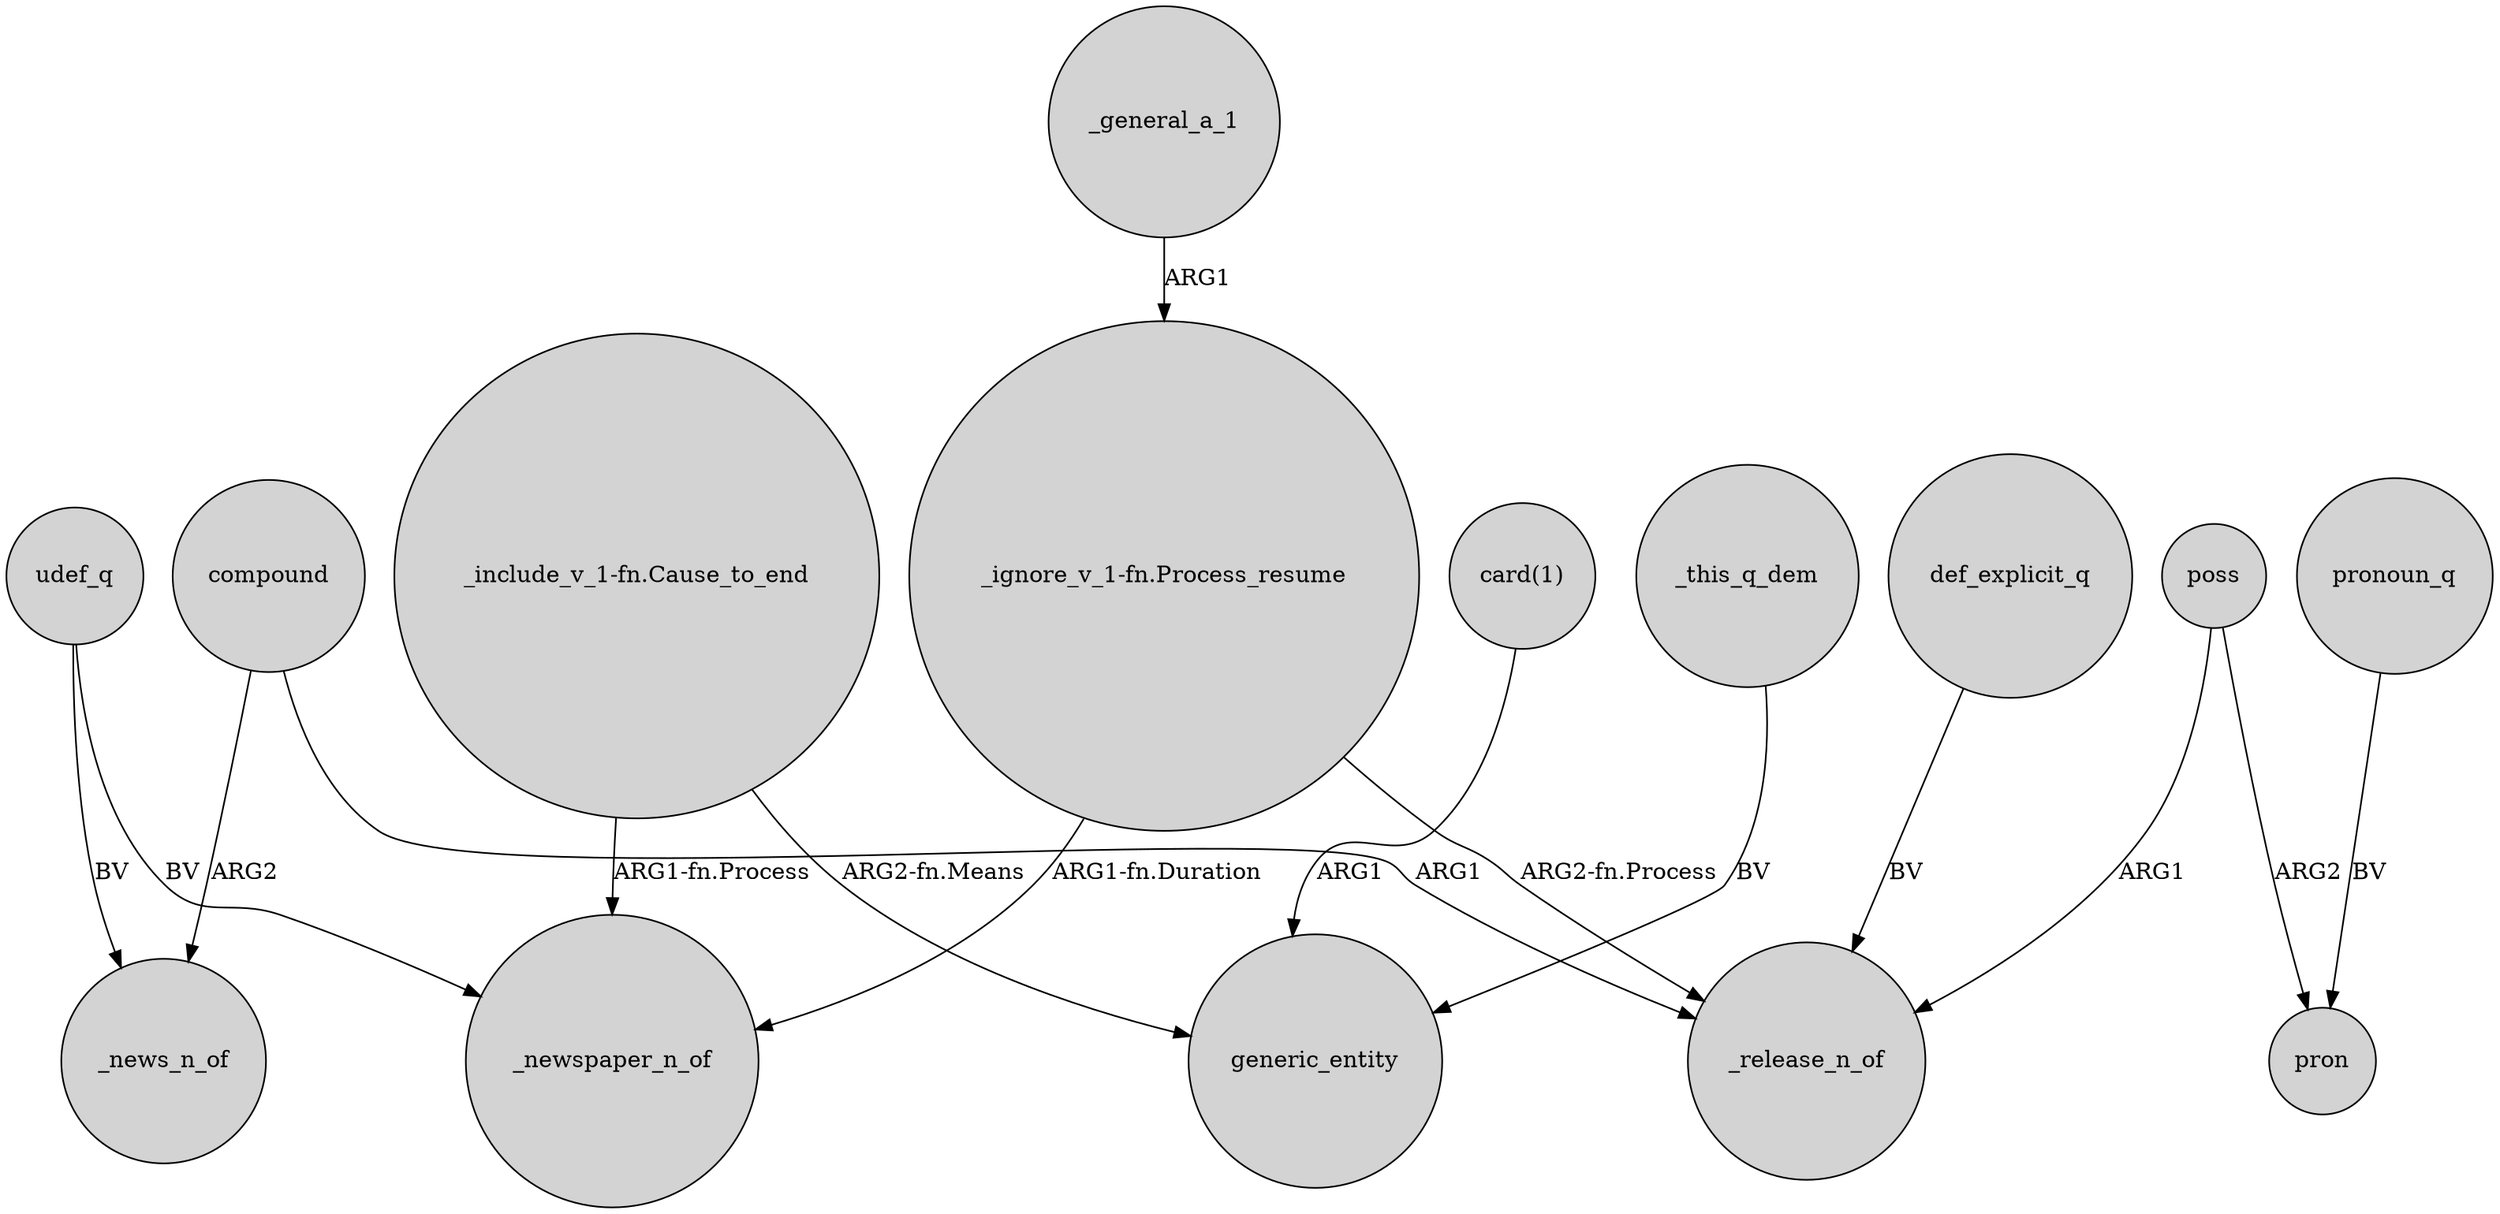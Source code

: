 digraph {
	node [shape=circle style=filled]
	compound -> _news_n_of [label=ARG2]
	compound -> _release_n_of [label=ARG1]
	udef_q -> _news_n_of [label=BV]
	"card(1)" -> generic_entity [label=ARG1]
	poss -> _release_n_of [label=ARG1]
	"_include_v_1-fn.Cause_to_end" -> generic_entity [label="ARG2-fn.Means"]
	def_explicit_q -> _release_n_of [label=BV]
	"_ignore_v_1-fn.Process_resume" -> _release_n_of [label="ARG2-fn.Process"]
	_general_a_1 -> "_ignore_v_1-fn.Process_resume" [label=ARG1]
	udef_q -> _newspaper_n_of [label=BV]
	pronoun_q -> pron [label=BV]
	"_ignore_v_1-fn.Process_resume" -> _newspaper_n_of [label="ARG1-fn.Duration"]
	poss -> pron [label=ARG2]
	_this_q_dem -> generic_entity [label=BV]
	"_include_v_1-fn.Cause_to_end" -> _newspaper_n_of [label="ARG1-fn.Process"]
}
